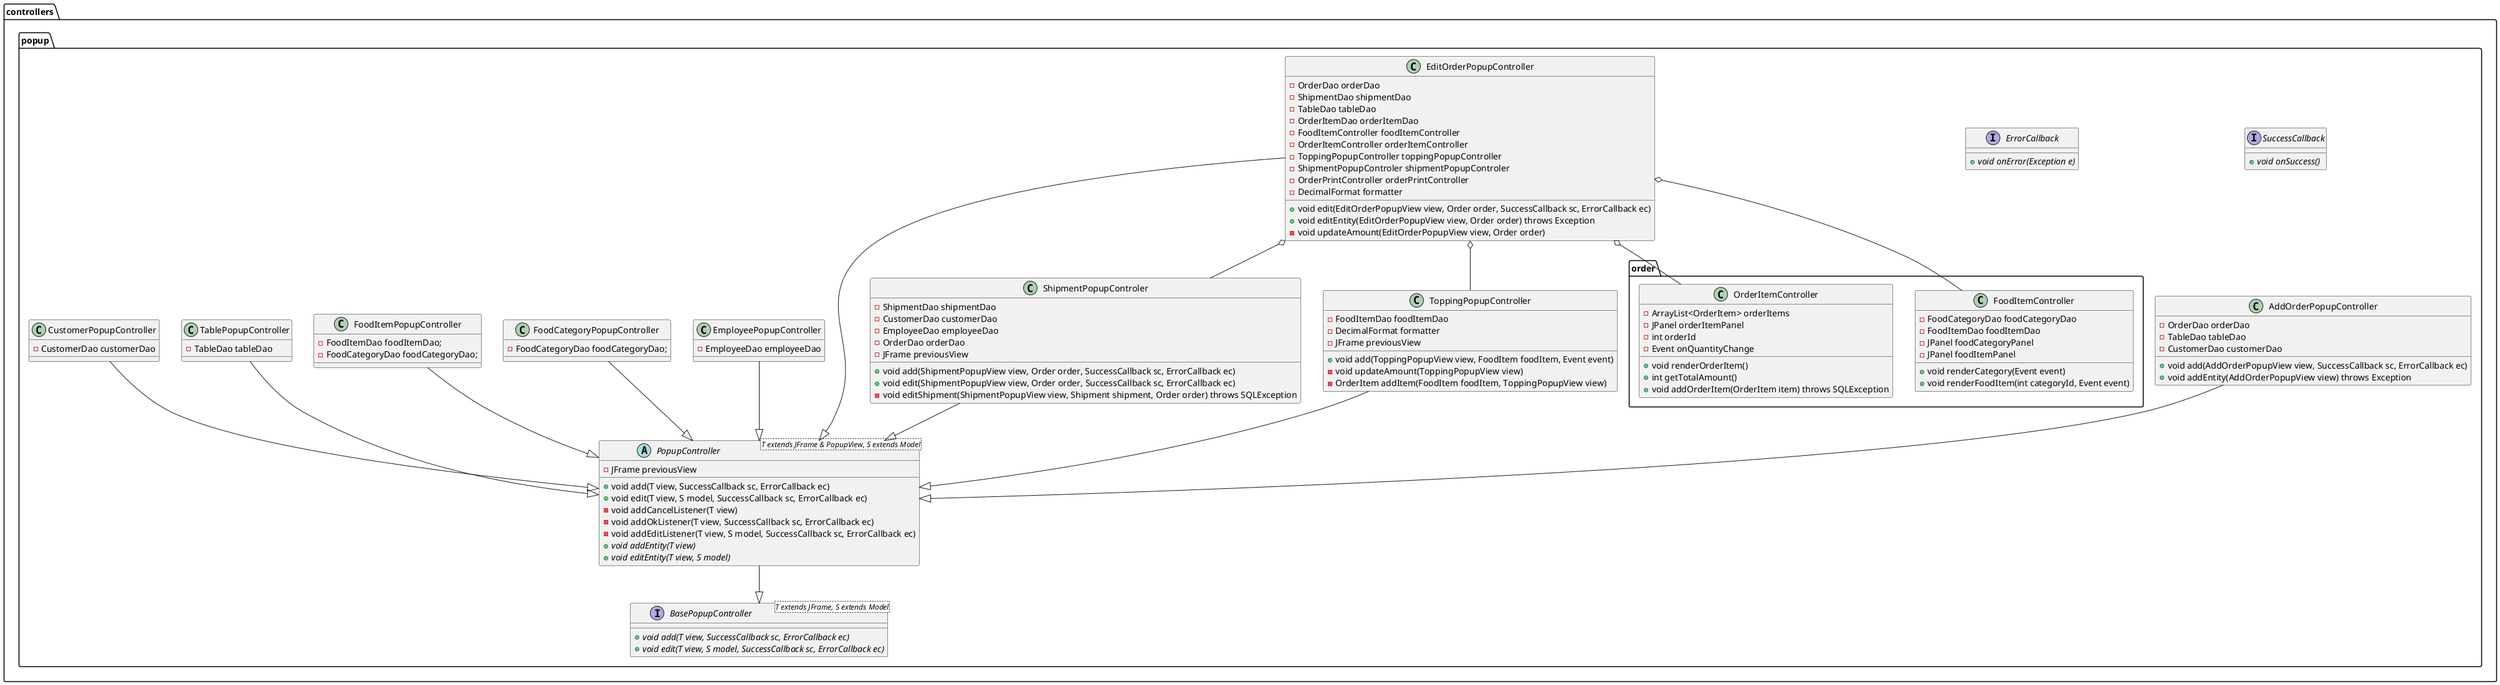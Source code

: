 @startuml
package controllers {
    package popup {
        interface SuccessCallback {
            + {abstract} void onSuccess()
        }   
        interface ErrorCallback {
            + {abstract} void onError(Exception e)
        } 
        interface BasePopupController <T extends JFrame, S extends Model> {
            + {abstract} void add(T view, SuccessCallback sc, ErrorCallback ec)
            + {abstract} void edit(T view, S model, SuccessCallback sc, ErrorCallback ec)
        } 
        abstract class PopupController<T extends JFrame & PopupView, S extends Model> {
            - JFrame previousView
            + void add(T view, SuccessCallback sc, ErrorCallback ec)
            + void edit(T view, S model, SuccessCallback sc, ErrorCallback ec)
            - void addCancelListener(T view)
            - void addOkListener(T view, SuccessCallback sc, ErrorCallback ec)
            - void addEditListener(T view, S model, SuccessCallback sc, ErrorCallback ec)
            + {abstract} void addEntity(T view) 
            + {abstract} void editEntity(T view, S model)
        }

        class AddOrderPopupController {
            - OrderDao orderDao
            -  TableDao tableDao
            -  CustomerDao customerDao
            + void add(AddOrderPopupView view, SuccessCallback sc, ErrorCallback ec)
            + void addEntity(AddOrderPopupView view) throws Exception
        }

        class EditOrderPopupController {
            - OrderDao orderDao
            - ShipmentDao shipmentDao
            - TableDao tableDao
            - OrderItemDao orderItemDao
            - FoodItemController foodItemController
            - OrderItemController orderItemController
            - ToppingPopupController toppingPopupController
            - ShipmentPopupControler shipmentPopupControler
            - OrderPrintController orderPrintController
            - DecimalFormat formatter
            + void edit(EditOrderPopupView view, Order order, SuccessCallback sc, ErrorCallback ec)
            + void editEntity(EditOrderPopupView view, Order order) throws Exception
            - void updateAmount(EditOrderPopupView view, Order order)
        }

        class EmployeePopupController {
            - EmployeeDao employeeDao
        }
        class FoodCategoryPopupController {
            - FoodCategoryDao foodCategoryDao;
        }
        class FoodItemPopupController {
            - FoodItemDao foodItemDao;
            - FoodCategoryDao foodCategoryDao;
        }
        class ShipmentPopupControler {
            - ShipmentDao shipmentDao
            - CustomerDao customerDao
            - EmployeeDao employeeDao
            - OrderDao orderDao
            - JFrame previousView
            + void add(ShipmentPopupView view, Order order, SuccessCallback sc, ErrorCallback ec)
            + void edit(ShipmentPopupView view, Order order, SuccessCallback sc, ErrorCallback ec)
            - void editShipment(ShipmentPopupView view, Shipment shipment, Order order) throws SQLException
        }
        class TablePopupController {
            - TableDao tableDao
        } 

        class CustomerPopupController {
            - CustomerDao customerDao
        }

        class ToppingPopupController {
            - FoodItemDao foodItemDao
            - DecimalFormat formatter
            - JFrame previousView
            + void add(ToppingPopupView view, FoodItem foodItem, Event event)
            - void updateAmount(ToppingPopupView view)
            - OrderItem addItem(FoodItem foodItem, ToppingPopupView view)
        }
        package order {
            class FoodItemController {
                - FoodCategoryDao foodCategoryDao
                - FoodItemDao foodItemDao
                - JPanel foodCategoryPanel
                - JPanel foodItemPanel
                + void renderCategory(Event event) 
                + void renderFoodItem(int categoryId, Event event)
            }

            class OrderItemController {
                - ArrayList<OrderItem> orderItems
                - JPanel orderItemPanel
                - int orderId
                - Event onQuantityChange
                + void renderOrderItem()
                + int getTotalAmount()
                + void addOrderItem(OrderItem item) throws SQLException
            }
        }
    }
}

controllers.popup.EditOrderPopupController o-- controllers.popup.order.FoodItemController
controllers.popup.EditOrderPopupController o-- controllers.popup.order.OrderItemController
controllers.popup.EditOrderPopupController o-- controllers.popup.ShipmentPopupControler
controllers.popup.EditOrderPopupController o-- controllers.popup.ToppingPopupController
controllers.popup.EditOrderPopupController --|> controllers.popup.PopupController
controllers.popup.CustomerPopupController --|> controllers.popup.PopupController
controllers.popup.EmployeePopupController --|> controllers.popup.PopupController
controllers.popup.FoodCategoryPopupController --|> controllers.popup.PopupController
controllers.popup.FoodItemPopupController --|> controllers.popup.PopupController
controllers.popup.ShipmentPopupControler --|> controllers.popup.PopupController
controllers.popup.TablePopupController --|> controllers.popup.PopupController
controllers.popup.ToppingPopupController --|> controllers.popup.PopupController
controllers.popup.AddOrderPopupController --|> controllers.popup.PopupController

controllers.popup.PopupController --|> controllers.popup.BasePopupController
@enduml